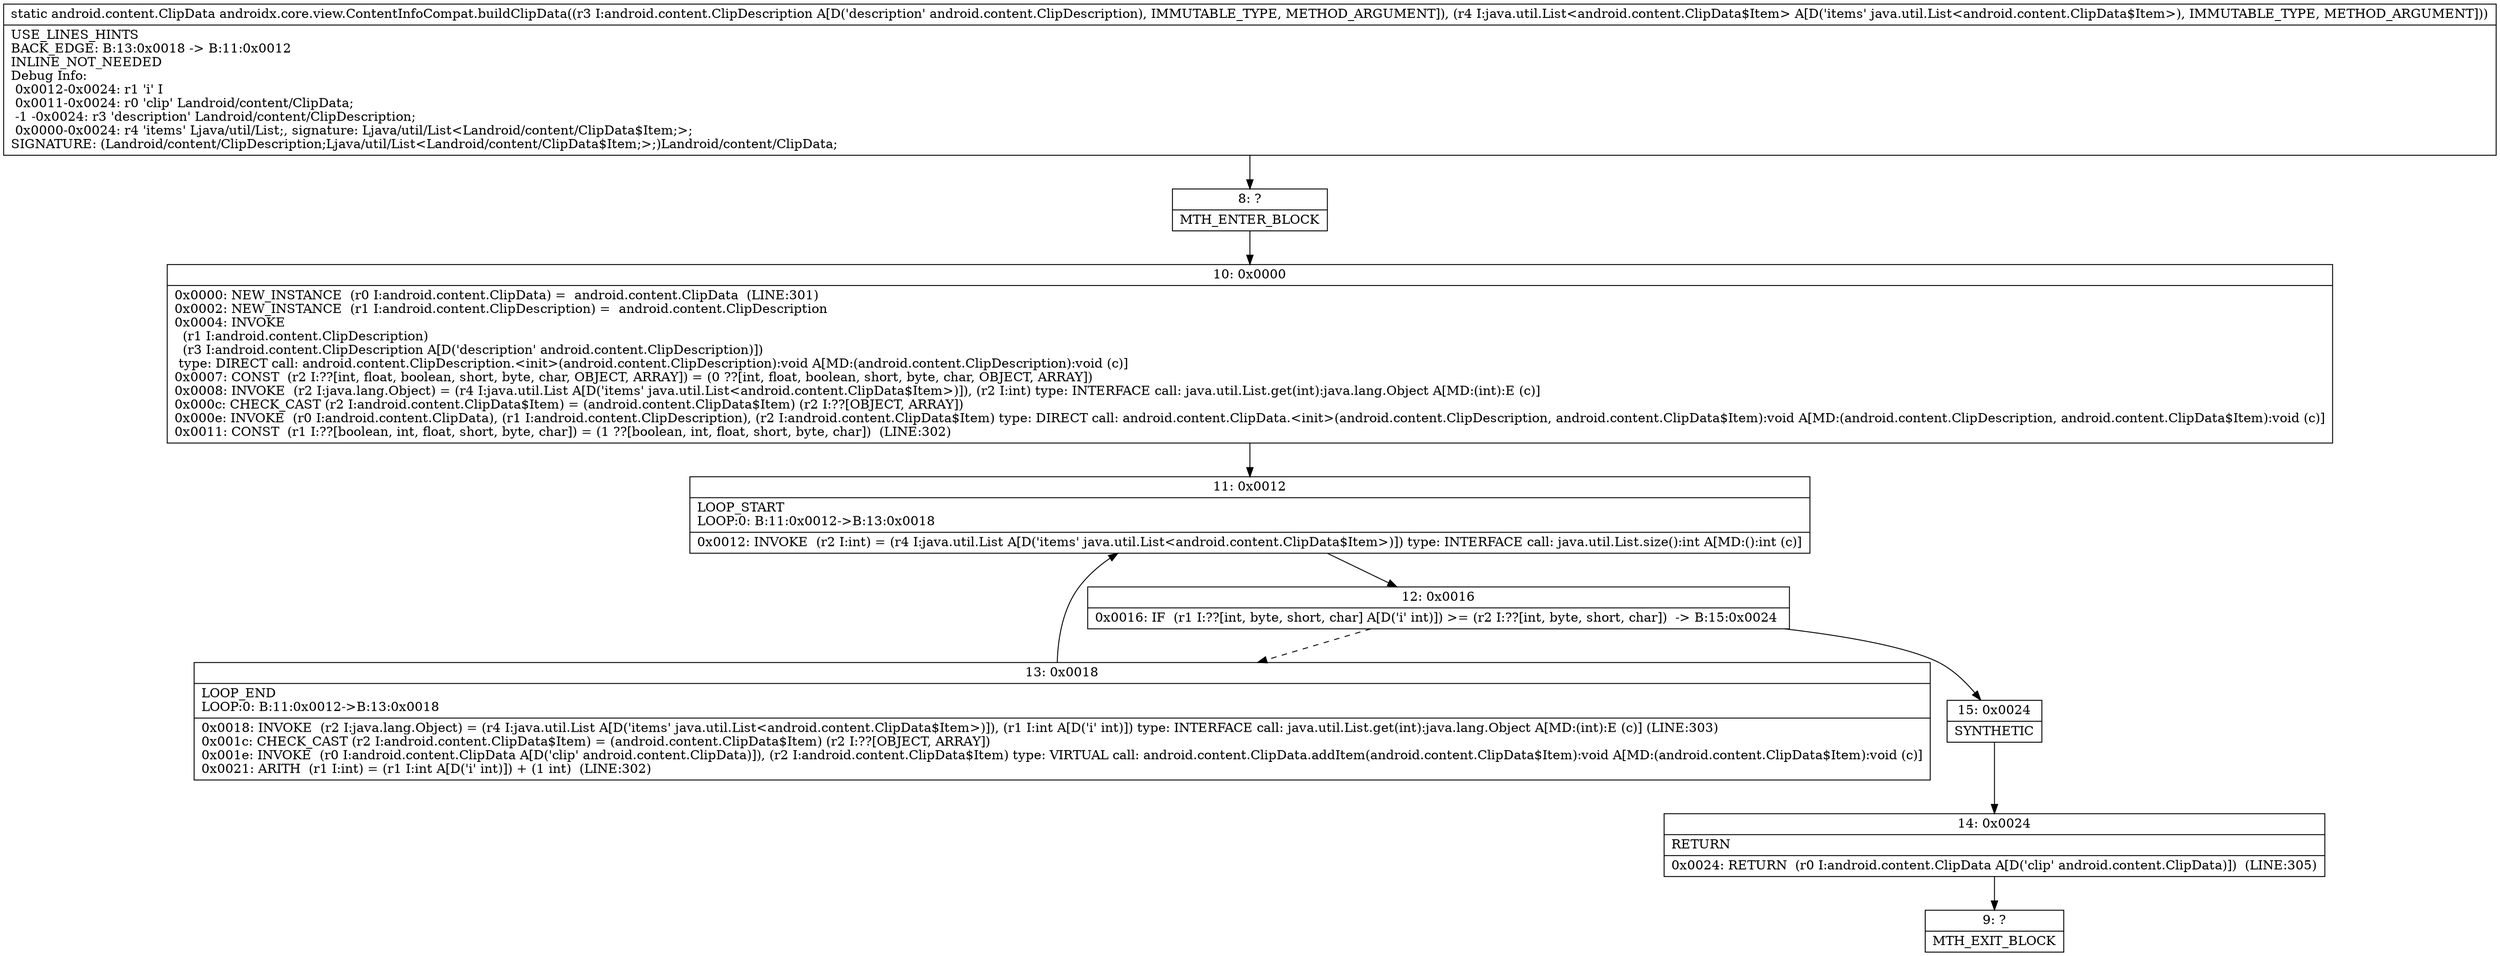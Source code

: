 digraph "CFG forandroidx.core.view.ContentInfoCompat.buildClipData(Landroid\/content\/ClipDescription;Ljava\/util\/List;)Landroid\/content\/ClipData;" {
Node_8 [shape=record,label="{8\:\ ?|MTH_ENTER_BLOCK\l}"];
Node_10 [shape=record,label="{10\:\ 0x0000|0x0000: NEW_INSTANCE  (r0 I:android.content.ClipData) =  android.content.ClipData  (LINE:301)\l0x0002: NEW_INSTANCE  (r1 I:android.content.ClipDescription) =  android.content.ClipDescription \l0x0004: INVOKE  \l  (r1 I:android.content.ClipDescription)\l  (r3 I:android.content.ClipDescription A[D('description' android.content.ClipDescription)])\l type: DIRECT call: android.content.ClipDescription.\<init\>(android.content.ClipDescription):void A[MD:(android.content.ClipDescription):void (c)]\l0x0007: CONST  (r2 I:??[int, float, boolean, short, byte, char, OBJECT, ARRAY]) = (0 ??[int, float, boolean, short, byte, char, OBJECT, ARRAY]) \l0x0008: INVOKE  (r2 I:java.lang.Object) = (r4 I:java.util.List A[D('items' java.util.List\<android.content.ClipData$Item\>)]), (r2 I:int) type: INTERFACE call: java.util.List.get(int):java.lang.Object A[MD:(int):E (c)]\l0x000c: CHECK_CAST (r2 I:android.content.ClipData$Item) = (android.content.ClipData$Item) (r2 I:??[OBJECT, ARRAY]) \l0x000e: INVOKE  (r0 I:android.content.ClipData), (r1 I:android.content.ClipDescription), (r2 I:android.content.ClipData$Item) type: DIRECT call: android.content.ClipData.\<init\>(android.content.ClipDescription, android.content.ClipData$Item):void A[MD:(android.content.ClipDescription, android.content.ClipData$Item):void (c)]\l0x0011: CONST  (r1 I:??[boolean, int, float, short, byte, char]) = (1 ??[boolean, int, float, short, byte, char])  (LINE:302)\l}"];
Node_11 [shape=record,label="{11\:\ 0x0012|LOOP_START\lLOOP:0: B:11:0x0012\-\>B:13:0x0018\l|0x0012: INVOKE  (r2 I:int) = (r4 I:java.util.List A[D('items' java.util.List\<android.content.ClipData$Item\>)]) type: INTERFACE call: java.util.List.size():int A[MD:():int (c)]\l}"];
Node_12 [shape=record,label="{12\:\ 0x0016|0x0016: IF  (r1 I:??[int, byte, short, char] A[D('i' int)]) \>= (r2 I:??[int, byte, short, char])  \-\> B:15:0x0024 \l}"];
Node_13 [shape=record,label="{13\:\ 0x0018|LOOP_END\lLOOP:0: B:11:0x0012\-\>B:13:0x0018\l|0x0018: INVOKE  (r2 I:java.lang.Object) = (r4 I:java.util.List A[D('items' java.util.List\<android.content.ClipData$Item\>)]), (r1 I:int A[D('i' int)]) type: INTERFACE call: java.util.List.get(int):java.lang.Object A[MD:(int):E (c)] (LINE:303)\l0x001c: CHECK_CAST (r2 I:android.content.ClipData$Item) = (android.content.ClipData$Item) (r2 I:??[OBJECT, ARRAY]) \l0x001e: INVOKE  (r0 I:android.content.ClipData A[D('clip' android.content.ClipData)]), (r2 I:android.content.ClipData$Item) type: VIRTUAL call: android.content.ClipData.addItem(android.content.ClipData$Item):void A[MD:(android.content.ClipData$Item):void (c)]\l0x0021: ARITH  (r1 I:int) = (r1 I:int A[D('i' int)]) + (1 int)  (LINE:302)\l}"];
Node_15 [shape=record,label="{15\:\ 0x0024|SYNTHETIC\l}"];
Node_14 [shape=record,label="{14\:\ 0x0024|RETURN\l|0x0024: RETURN  (r0 I:android.content.ClipData A[D('clip' android.content.ClipData)])  (LINE:305)\l}"];
Node_9 [shape=record,label="{9\:\ ?|MTH_EXIT_BLOCK\l}"];
MethodNode[shape=record,label="{static android.content.ClipData androidx.core.view.ContentInfoCompat.buildClipData((r3 I:android.content.ClipDescription A[D('description' android.content.ClipDescription), IMMUTABLE_TYPE, METHOD_ARGUMENT]), (r4 I:java.util.List\<android.content.ClipData$Item\> A[D('items' java.util.List\<android.content.ClipData$Item\>), IMMUTABLE_TYPE, METHOD_ARGUMENT]))  | USE_LINES_HINTS\lBACK_EDGE: B:13:0x0018 \-\> B:11:0x0012\lINLINE_NOT_NEEDED\lDebug Info:\l  0x0012\-0x0024: r1 'i' I\l  0x0011\-0x0024: r0 'clip' Landroid\/content\/ClipData;\l  \-1 \-0x0024: r3 'description' Landroid\/content\/ClipDescription;\l  0x0000\-0x0024: r4 'items' Ljava\/util\/List;, signature: Ljava\/util\/List\<Landroid\/content\/ClipData$Item;\>;\lSIGNATURE: (Landroid\/content\/ClipDescription;Ljava\/util\/List\<Landroid\/content\/ClipData$Item;\>;)Landroid\/content\/ClipData;\l}"];
MethodNode -> Node_8;Node_8 -> Node_10;
Node_10 -> Node_11;
Node_11 -> Node_12;
Node_12 -> Node_13[style=dashed];
Node_12 -> Node_15;
Node_13 -> Node_11;
Node_15 -> Node_14;
Node_14 -> Node_9;
}

